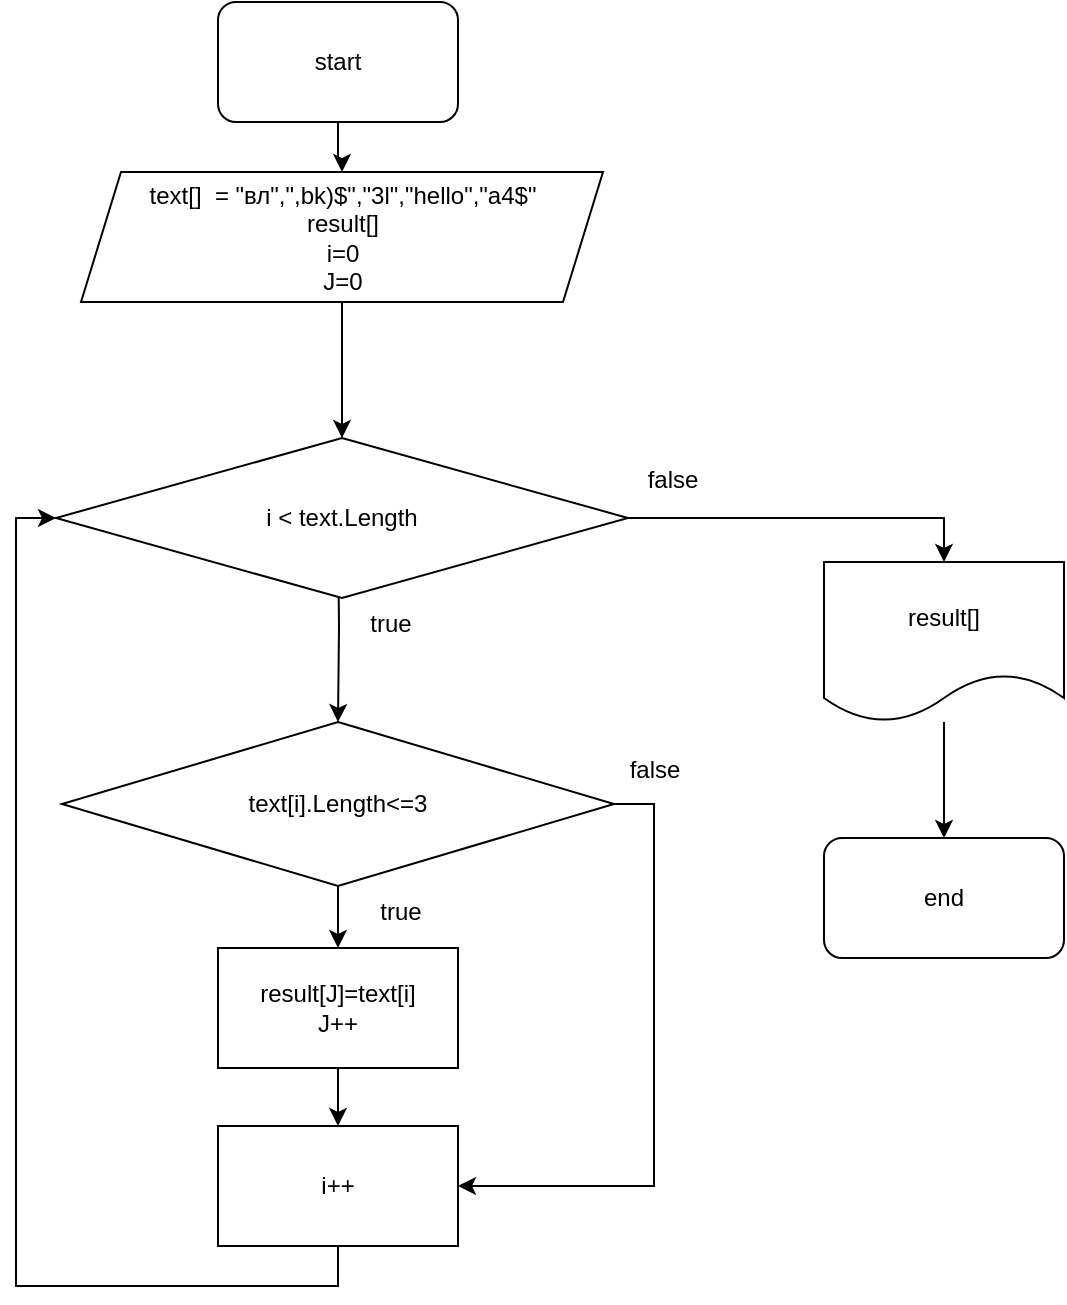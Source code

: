 <mxfile version="20.8.10" type="device"><diagram id="-L7vvZV1jqkjxoJrG5j_" name="Страница 1"><mxGraphModel dx="957" dy="949" grid="0" gridSize="10" guides="1" tooltips="1" connect="1" arrows="1" fold="1" page="0" pageScale="1" pageWidth="827" pageHeight="1169" math="0" shadow="0"><root><mxCell id="0"/><mxCell id="1" parent="0"/><mxCell id="53uWPfRgXC9W4cH5xRmt-4" style="edgeStyle=orthogonalEdgeStyle;rounded=0;orthogonalLoop=1;jettySize=auto;html=1;exitX=0.5;exitY=1;exitDx=0;exitDy=0;" edge="1" parent="1" source="53uWPfRgXC9W4cH5xRmt-1" target="53uWPfRgXC9W4cH5xRmt-2"><mxGeometry relative="1" as="geometry"/></mxCell><mxCell id="53uWPfRgXC9W4cH5xRmt-1" value="start" style="rounded=1;whiteSpace=wrap;html=1;" vertex="1" parent="1"><mxGeometry x="143" y="-369" width="120" height="60" as="geometry"/></mxCell><mxCell id="53uWPfRgXC9W4cH5xRmt-6" style="edgeStyle=orthogonalEdgeStyle;rounded=0;orthogonalLoop=1;jettySize=auto;html=1;exitX=0.5;exitY=1;exitDx=0;exitDy=0;entryX=0.5;entryY=0;entryDx=0;entryDy=0;" edge="1" parent="1" source="53uWPfRgXC9W4cH5xRmt-2" target="53uWPfRgXC9W4cH5xRmt-17"><mxGeometry relative="1" as="geometry"><mxPoint x="203" y="-170" as="targetPoint"/></mxGeometry></mxCell><mxCell id="53uWPfRgXC9W4cH5xRmt-2" value="&lt;div&gt;text[]&amp;nbsp; = &quot;вл&quot;,&quot;,bk)$&quot;,&quot;3l&quot;,&quot;hello&quot;,&quot;a4$&quot;&lt;/div&gt;&lt;div&gt;result[]&lt;/div&gt;&lt;div&gt;i=0&lt;/div&gt;&lt;div&gt;J=0&lt;/div&gt;" style="shape=parallelogram;perimeter=parallelogramPerimeter;whiteSpace=wrap;html=1;fixedSize=1;" vertex="1" parent="1"><mxGeometry x="74.5" y="-284" width="261" height="65" as="geometry"/></mxCell><mxCell id="53uWPfRgXC9W4cH5xRmt-9" value="" style="edgeStyle=orthogonalEdgeStyle;rounded=0;orthogonalLoop=1;jettySize=auto;html=1;" edge="1" parent="1" source="53uWPfRgXC9W4cH5xRmt-5" target="53uWPfRgXC9W4cH5xRmt-8"><mxGeometry relative="1" as="geometry"/></mxCell><mxCell id="53uWPfRgXC9W4cH5xRmt-18" style="edgeStyle=orthogonalEdgeStyle;rounded=0;orthogonalLoop=1;jettySize=auto;html=1;exitX=1;exitY=0.5;exitDx=0;exitDy=0;entryX=1;entryY=0.5;entryDx=0;entryDy=0;" edge="1" parent="1" source="53uWPfRgXC9W4cH5xRmt-5" target="53uWPfRgXC9W4cH5xRmt-12"><mxGeometry relative="1" as="geometry"/></mxCell><mxCell id="53uWPfRgXC9W4cH5xRmt-5" value="text[i].Length&amp;lt;=3" style="rhombus;whiteSpace=wrap;html=1;" vertex="1" parent="1"><mxGeometry x="65" y="-9" width="276" height="82" as="geometry"/></mxCell><mxCell id="53uWPfRgXC9W4cH5xRmt-13" style="edgeStyle=orthogonalEdgeStyle;rounded=0;orthogonalLoop=1;jettySize=auto;html=1;exitX=0.5;exitY=1;exitDx=0;exitDy=0;entryX=0.5;entryY=0;entryDx=0;entryDy=0;" edge="1" parent="1" source="53uWPfRgXC9W4cH5xRmt-8" target="53uWPfRgXC9W4cH5xRmt-12"><mxGeometry relative="1" as="geometry"/></mxCell><mxCell id="53uWPfRgXC9W4cH5xRmt-8" value="result[J]=text[i]&lt;br&gt;J++" style="whiteSpace=wrap;html=1;" vertex="1" parent="1"><mxGeometry x="143" y="104" width="120" height="60" as="geometry"/></mxCell><mxCell id="53uWPfRgXC9W4cH5xRmt-10" value="true" style="text;html=1;align=center;verticalAlign=middle;resizable=0;points=[];autosize=1;strokeColor=none;fillColor=none;" vertex="1" parent="1"><mxGeometry x="214" y="73" width="39" height="26" as="geometry"/></mxCell><mxCell id="53uWPfRgXC9W4cH5xRmt-14" style="edgeStyle=orthogonalEdgeStyle;rounded=0;orthogonalLoop=1;jettySize=auto;html=1;exitX=0.5;exitY=1;exitDx=0;exitDy=0;entryX=0;entryY=0.5;entryDx=0;entryDy=0;" edge="1" parent="1" source="53uWPfRgXC9W4cH5xRmt-12" target="53uWPfRgXC9W4cH5xRmt-17"><mxGeometry relative="1" as="geometry"><Array as="points"><mxPoint x="203" y="273"/><mxPoint x="42" y="273"/><mxPoint x="42" y="-111"/></Array></mxGeometry></mxCell><mxCell id="53uWPfRgXC9W4cH5xRmt-12" value="i++" style="whiteSpace=wrap;html=1;" vertex="1" parent="1"><mxGeometry x="143" y="193" width="120" height="60" as="geometry"/></mxCell><mxCell id="53uWPfRgXC9W4cH5xRmt-16" style="edgeStyle=orthogonalEdgeStyle;rounded=0;orthogonalLoop=1;jettySize=auto;html=1;exitX=0.5;exitY=1;exitDx=0;exitDy=0;entryX=0.5;entryY=0;entryDx=0;entryDy=0;" edge="1" parent="1" target="53uWPfRgXC9W4cH5xRmt-5"><mxGeometry relative="1" as="geometry"><mxPoint x="203.0" y="-105" as="sourcePoint"/></mxGeometry></mxCell><mxCell id="53uWPfRgXC9W4cH5xRmt-27" style="edgeStyle=orthogonalEdgeStyle;rounded=0;orthogonalLoop=1;jettySize=auto;html=1;exitX=1;exitY=0.5;exitDx=0;exitDy=0;entryX=0.5;entryY=0;entryDx=0;entryDy=0;" edge="1" parent="1" source="53uWPfRgXC9W4cH5xRmt-17" target="53uWPfRgXC9W4cH5xRmt-26"><mxGeometry relative="1" as="geometry"/></mxCell><mxCell id="53uWPfRgXC9W4cH5xRmt-17" value="i &amp;lt; text.Length" style="rhombus;whiteSpace=wrap;html=1;" vertex="1" parent="1"><mxGeometry x="62" y="-151" width="286" height="80" as="geometry"/></mxCell><mxCell id="53uWPfRgXC9W4cH5xRmt-22" value="false" style="text;html=1;align=center;verticalAlign=middle;resizable=0;points=[];autosize=1;strokeColor=none;fillColor=none;" vertex="1" parent="1"><mxGeometry x="339" y="2" width="43" height="26" as="geometry"/></mxCell><mxCell id="53uWPfRgXC9W4cH5xRmt-23" value="false" style="text;html=1;align=center;verticalAlign=middle;resizable=0;points=[];autosize=1;strokeColor=none;fillColor=none;" vertex="1" parent="1"><mxGeometry x="348" y="-143" width="43" height="26" as="geometry"/></mxCell><mxCell id="53uWPfRgXC9W4cH5xRmt-24" value="true" style="text;html=1;align=center;verticalAlign=middle;resizable=0;points=[];autosize=1;strokeColor=none;fillColor=none;" vertex="1" parent="1"><mxGeometry x="209" y="-71" width="39" height="26" as="geometry"/></mxCell><mxCell id="53uWPfRgXC9W4cH5xRmt-31" value="" style="edgeStyle=orthogonalEdgeStyle;rounded=0;orthogonalLoop=1;jettySize=auto;html=1;" edge="1" parent="1" source="53uWPfRgXC9W4cH5xRmt-26" target="53uWPfRgXC9W4cH5xRmt-30"><mxGeometry relative="1" as="geometry"/></mxCell><mxCell id="53uWPfRgXC9W4cH5xRmt-26" value="result[]" style="shape=document;whiteSpace=wrap;html=1;boundedLbl=1;" vertex="1" parent="1"><mxGeometry x="446" y="-89" width="120" height="80" as="geometry"/></mxCell><mxCell id="53uWPfRgXC9W4cH5xRmt-30" value="end" style="whiteSpace=wrap;html=1;rounded=1;" vertex="1" parent="1"><mxGeometry x="446" y="49" width="120" height="60" as="geometry"/></mxCell></root></mxGraphModel></diagram></mxfile>